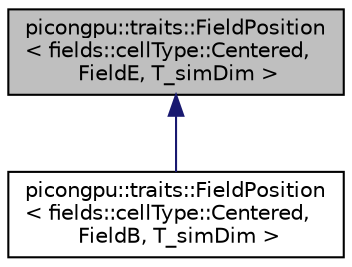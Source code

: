 digraph "picongpu::traits::FieldPosition&lt; fields::cellType::Centered, FieldE, T_simDim &gt;"
{
 // LATEX_PDF_SIZE
  edge [fontname="Helvetica",fontsize="10",labelfontname="Helvetica",labelfontsize="10"];
  node [fontname="Helvetica",fontsize="10",shape=record];
  Node1 [label="picongpu::traits::FieldPosition\l\< fields::cellType::Centered,\l FieldE, T_simDim \>",height=0.2,width=0.4,color="black", fillcolor="grey75", style="filled", fontcolor="black",tooltip="position (floatD_X in case of T_simDim == simDim) in cell for E_x, E_y, E_z"];
  Node1 -> Node2 [dir="back",color="midnightblue",fontsize="10",style="solid",fontname="Helvetica"];
  Node2 [label="picongpu::traits::FieldPosition\l\< fields::cellType::Centered,\l FieldB, T_simDim \>",height=0.2,width=0.4,color="black", fillcolor="white", style="filled",URL="$structpicongpu_1_1traits_1_1_field_position_3_01fields_1_1cell_type_1_1_centered_00_01_field_b_00_01_t__sim_dim_01_4.html",tooltip="position (floatD_X in case of T_simDim == simDim) in cell for B_x, B_y, B_z"];
}
